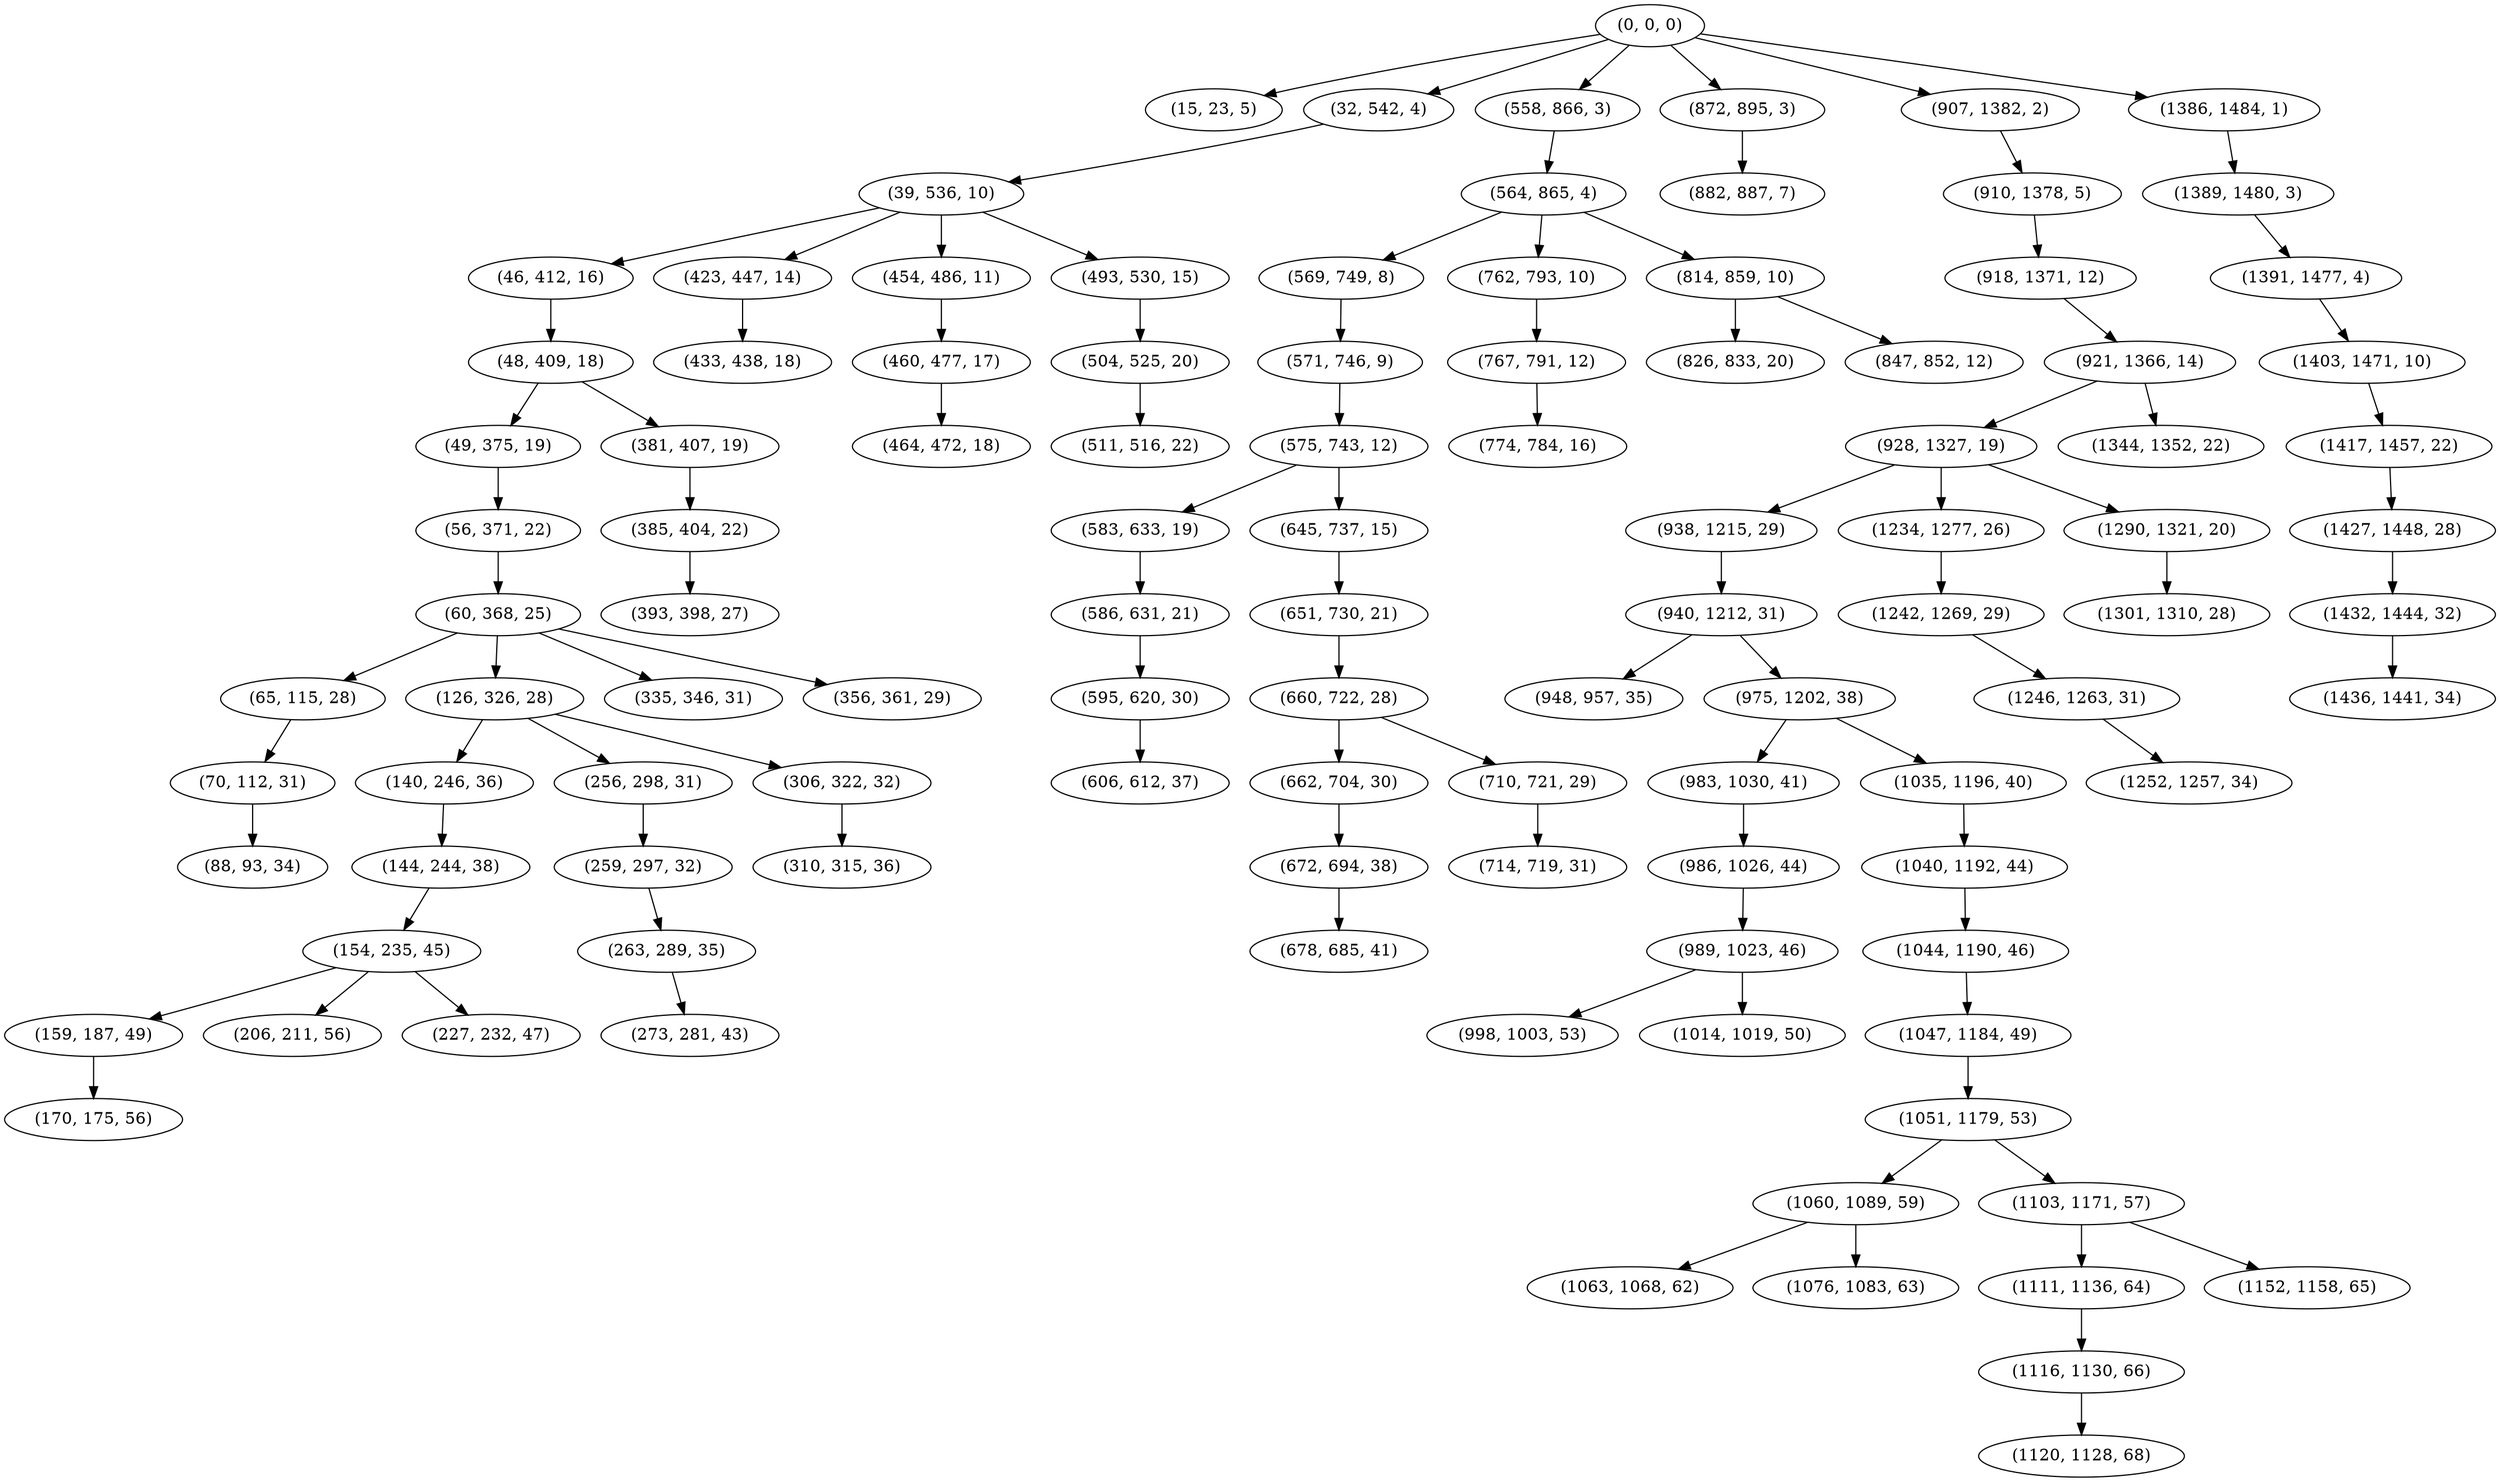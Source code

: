 digraph tree {
    "(0, 0, 0)";
    "(15, 23, 5)";
    "(32, 542, 4)";
    "(39, 536, 10)";
    "(46, 412, 16)";
    "(48, 409, 18)";
    "(49, 375, 19)";
    "(56, 371, 22)";
    "(60, 368, 25)";
    "(65, 115, 28)";
    "(70, 112, 31)";
    "(88, 93, 34)";
    "(126, 326, 28)";
    "(140, 246, 36)";
    "(144, 244, 38)";
    "(154, 235, 45)";
    "(159, 187, 49)";
    "(170, 175, 56)";
    "(206, 211, 56)";
    "(227, 232, 47)";
    "(256, 298, 31)";
    "(259, 297, 32)";
    "(263, 289, 35)";
    "(273, 281, 43)";
    "(306, 322, 32)";
    "(310, 315, 36)";
    "(335, 346, 31)";
    "(356, 361, 29)";
    "(381, 407, 19)";
    "(385, 404, 22)";
    "(393, 398, 27)";
    "(423, 447, 14)";
    "(433, 438, 18)";
    "(454, 486, 11)";
    "(460, 477, 17)";
    "(464, 472, 18)";
    "(493, 530, 15)";
    "(504, 525, 20)";
    "(511, 516, 22)";
    "(558, 866, 3)";
    "(564, 865, 4)";
    "(569, 749, 8)";
    "(571, 746, 9)";
    "(575, 743, 12)";
    "(583, 633, 19)";
    "(586, 631, 21)";
    "(595, 620, 30)";
    "(606, 612, 37)";
    "(645, 737, 15)";
    "(651, 730, 21)";
    "(660, 722, 28)";
    "(662, 704, 30)";
    "(672, 694, 38)";
    "(678, 685, 41)";
    "(710, 721, 29)";
    "(714, 719, 31)";
    "(762, 793, 10)";
    "(767, 791, 12)";
    "(774, 784, 16)";
    "(814, 859, 10)";
    "(826, 833, 20)";
    "(847, 852, 12)";
    "(872, 895, 3)";
    "(882, 887, 7)";
    "(907, 1382, 2)";
    "(910, 1378, 5)";
    "(918, 1371, 12)";
    "(921, 1366, 14)";
    "(928, 1327, 19)";
    "(938, 1215, 29)";
    "(940, 1212, 31)";
    "(948, 957, 35)";
    "(975, 1202, 38)";
    "(983, 1030, 41)";
    "(986, 1026, 44)";
    "(989, 1023, 46)";
    "(998, 1003, 53)";
    "(1014, 1019, 50)";
    "(1035, 1196, 40)";
    "(1040, 1192, 44)";
    "(1044, 1190, 46)";
    "(1047, 1184, 49)";
    "(1051, 1179, 53)";
    "(1060, 1089, 59)";
    "(1063, 1068, 62)";
    "(1076, 1083, 63)";
    "(1103, 1171, 57)";
    "(1111, 1136, 64)";
    "(1116, 1130, 66)";
    "(1120, 1128, 68)";
    "(1152, 1158, 65)";
    "(1234, 1277, 26)";
    "(1242, 1269, 29)";
    "(1246, 1263, 31)";
    "(1252, 1257, 34)";
    "(1290, 1321, 20)";
    "(1301, 1310, 28)";
    "(1344, 1352, 22)";
    "(1386, 1484, 1)";
    "(1389, 1480, 3)";
    "(1391, 1477, 4)";
    "(1403, 1471, 10)";
    "(1417, 1457, 22)";
    "(1427, 1448, 28)";
    "(1432, 1444, 32)";
    "(1436, 1441, 34)";
    "(0, 0, 0)" -> "(15, 23, 5)";
    "(0, 0, 0)" -> "(32, 542, 4)";
    "(0, 0, 0)" -> "(558, 866, 3)";
    "(0, 0, 0)" -> "(872, 895, 3)";
    "(0, 0, 0)" -> "(907, 1382, 2)";
    "(0, 0, 0)" -> "(1386, 1484, 1)";
    "(32, 542, 4)" -> "(39, 536, 10)";
    "(39, 536, 10)" -> "(46, 412, 16)";
    "(39, 536, 10)" -> "(423, 447, 14)";
    "(39, 536, 10)" -> "(454, 486, 11)";
    "(39, 536, 10)" -> "(493, 530, 15)";
    "(46, 412, 16)" -> "(48, 409, 18)";
    "(48, 409, 18)" -> "(49, 375, 19)";
    "(48, 409, 18)" -> "(381, 407, 19)";
    "(49, 375, 19)" -> "(56, 371, 22)";
    "(56, 371, 22)" -> "(60, 368, 25)";
    "(60, 368, 25)" -> "(65, 115, 28)";
    "(60, 368, 25)" -> "(126, 326, 28)";
    "(60, 368, 25)" -> "(335, 346, 31)";
    "(60, 368, 25)" -> "(356, 361, 29)";
    "(65, 115, 28)" -> "(70, 112, 31)";
    "(70, 112, 31)" -> "(88, 93, 34)";
    "(126, 326, 28)" -> "(140, 246, 36)";
    "(126, 326, 28)" -> "(256, 298, 31)";
    "(126, 326, 28)" -> "(306, 322, 32)";
    "(140, 246, 36)" -> "(144, 244, 38)";
    "(144, 244, 38)" -> "(154, 235, 45)";
    "(154, 235, 45)" -> "(159, 187, 49)";
    "(154, 235, 45)" -> "(206, 211, 56)";
    "(154, 235, 45)" -> "(227, 232, 47)";
    "(159, 187, 49)" -> "(170, 175, 56)";
    "(256, 298, 31)" -> "(259, 297, 32)";
    "(259, 297, 32)" -> "(263, 289, 35)";
    "(263, 289, 35)" -> "(273, 281, 43)";
    "(306, 322, 32)" -> "(310, 315, 36)";
    "(381, 407, 19)" -> "(385, 404, 22)";
    "(385, 404, 22)" -> "(393, 398, 27)";
    "(423, 447, 14)" -> "(433, 438, 18)";
    "(454, 486, 11)" -> "(460, 477, 17)";
    "(460, 477, 17)" -> "(464, 472, 18)";
    "(493, 530, 15)" -> "(504, 525, 20)";
    "(504, 525, 20)" -> "(511, 516, 22)";
    "(558, 866, 3)" -> "(564, 865, 4)";
    "(564, 865, 4)" -> "(569, 749, 8)";
    "(564, 865, 4)" -> "(762, 793, 10)";
    "(564, 865, 4)" -> "(814, 859, 10)";
    "(569, 749, 8)" -> "(571, 746, 9)";
    "(571, 746, 9)" -> "(575, 743, 12)";
    "(575, 743, 12)" -> "(583, 633, 19)";
    "(575, 743, 12)" -> "(645, 737, 15)";
    "(583, 633, 19)" -> "(586, 631, 21)";
    "(586, 631, 21)" -> "(595, 620, 30)";
    "(595, 620, 30)" -> "(606, 612, 37)";
    "(645, 737, 15)" -> "(651, 730, 21)";
    "(651, 730, 21)" -> "(660, 722, 28)";
    "(660, 722, 28)" -> "(662, 704, 30)";
    "(660, 722, 28)" -> "(710, 721, 29)";
    "(662, 704, 30)" -> "(672, 694, 38)";
    "(672, 694, 38)" -> "(678, 685, 41)";
    "(710, 721, 29)" -> "(714, 719, 31)";
    "(762, 793, 10)" -> "(767, 791, 12)";
    "(767, 791, 12)" -> "(774, 784, 16)";
    "(814, 859, 10)" -> "(826, 833, 20)";
    "(814, 859, 10)" -> "(847, 852, 12)";
    "(872, 895, 3)" -> "(882, 887, 7)";
    "(907, 1382, 2)" -> "(910, 1378, 5)";
    "(910, 1378, 5)" -> "(918, 1371, 12)";
    "(918, 1371, 12)" -> "(921, 1366, 14)";
    "(921, 1366, 14)" -> "(928, 1327, 19)";
    "(921, 1366, 14)" -> "(1344, 1352, 22)";
    "(928, 1327, 19)" -> "(938, 1215, 29)";
    "(928, 1327, 19)" -> "(1234, 1277, 26)";
    "(928, 1327, 19)" -> "(1290, 1321, 20)";
    "(938, 1215, 29)" -> "(940, 1212, 31)";
    "(940, 1212, 31)" -> "(948, 957, 35)";
    "(940, 1212, 31)" -> "(975, 1202, 38)";
    "(975, 1202, 38)" -> "(983, 1030, 41)";
    "(975, 1202, 38)" -> "(1035, 1196, 40)";
    "(983, 1030, 41)" -> "(986, 1026, 44)";
    "(986, 1026, 44)" -> "(989, 1023, 46)";
    "(989, 1023, 46)" -> "(998, 1003, 53)";
    "(989, 1023, 46)" -> "(1014, 1019, 50)";
    "(1035, 1196, 40)" -> "(1040, 1192, 44)";
    "(1040, 1192, 44)" -> "(1044, 1190, 46)";
    "(1044, 1190, 46)" -> "(1047, 1184, 49)";
    "(1047, 1184, 49)" -> "(1051, 1179, 53)";
    "(1051, 1179, 53)" -> "(1060, 1089, 59)";
    "(1051, 1179, 53)" -> "(1103, 1171, 57)";
    "(1060, 1089, 59)" -> "(1063, 1068, 62)";
    "(1060, 1089, 59)" -> "(1076, 1083, 63)";
    "(1103, 1171, 57)" -> "(1111, 1136, 64)";
    "(1103, 1171, 57)" -> "(1152, 1158, 65)";
    "(1111, 1136, 64)" -> "(1116, 1130, 66)";
    "(1116, 1130, 66)" -> "(1120, 1128, 68)";
    "(1234, 1277, 26)" -> "(1242, 1269, 29)";
    "(1242, 1269, 29)" -> "(1246, 1263, 31)";
    "(1246, 1263, 31)" -> "(1252, 1257, 34)";
    "(1290, 1321, 20)" -> "(1301, 1310, 28)";
    "(1386, 1484, 1)" -> "(1389, 1480, 3)";
    "(1389, 1480, 3)" -> "(1391, 1477, 4)";
    "(1391, 1477, 4)" -> "(1403, 1471, 10)";
    "(1403, 1471, 10)" -> "(1417, 1457, 22)";
    "(1417, 1457, 22)" -> "(1427, 1448, 28)";
    "(1427, 1448, 28)" -> "(1432, 1444, 32)";
    "(1432, 1444, 32)" -> "(1436, 1441, 34)";
}
